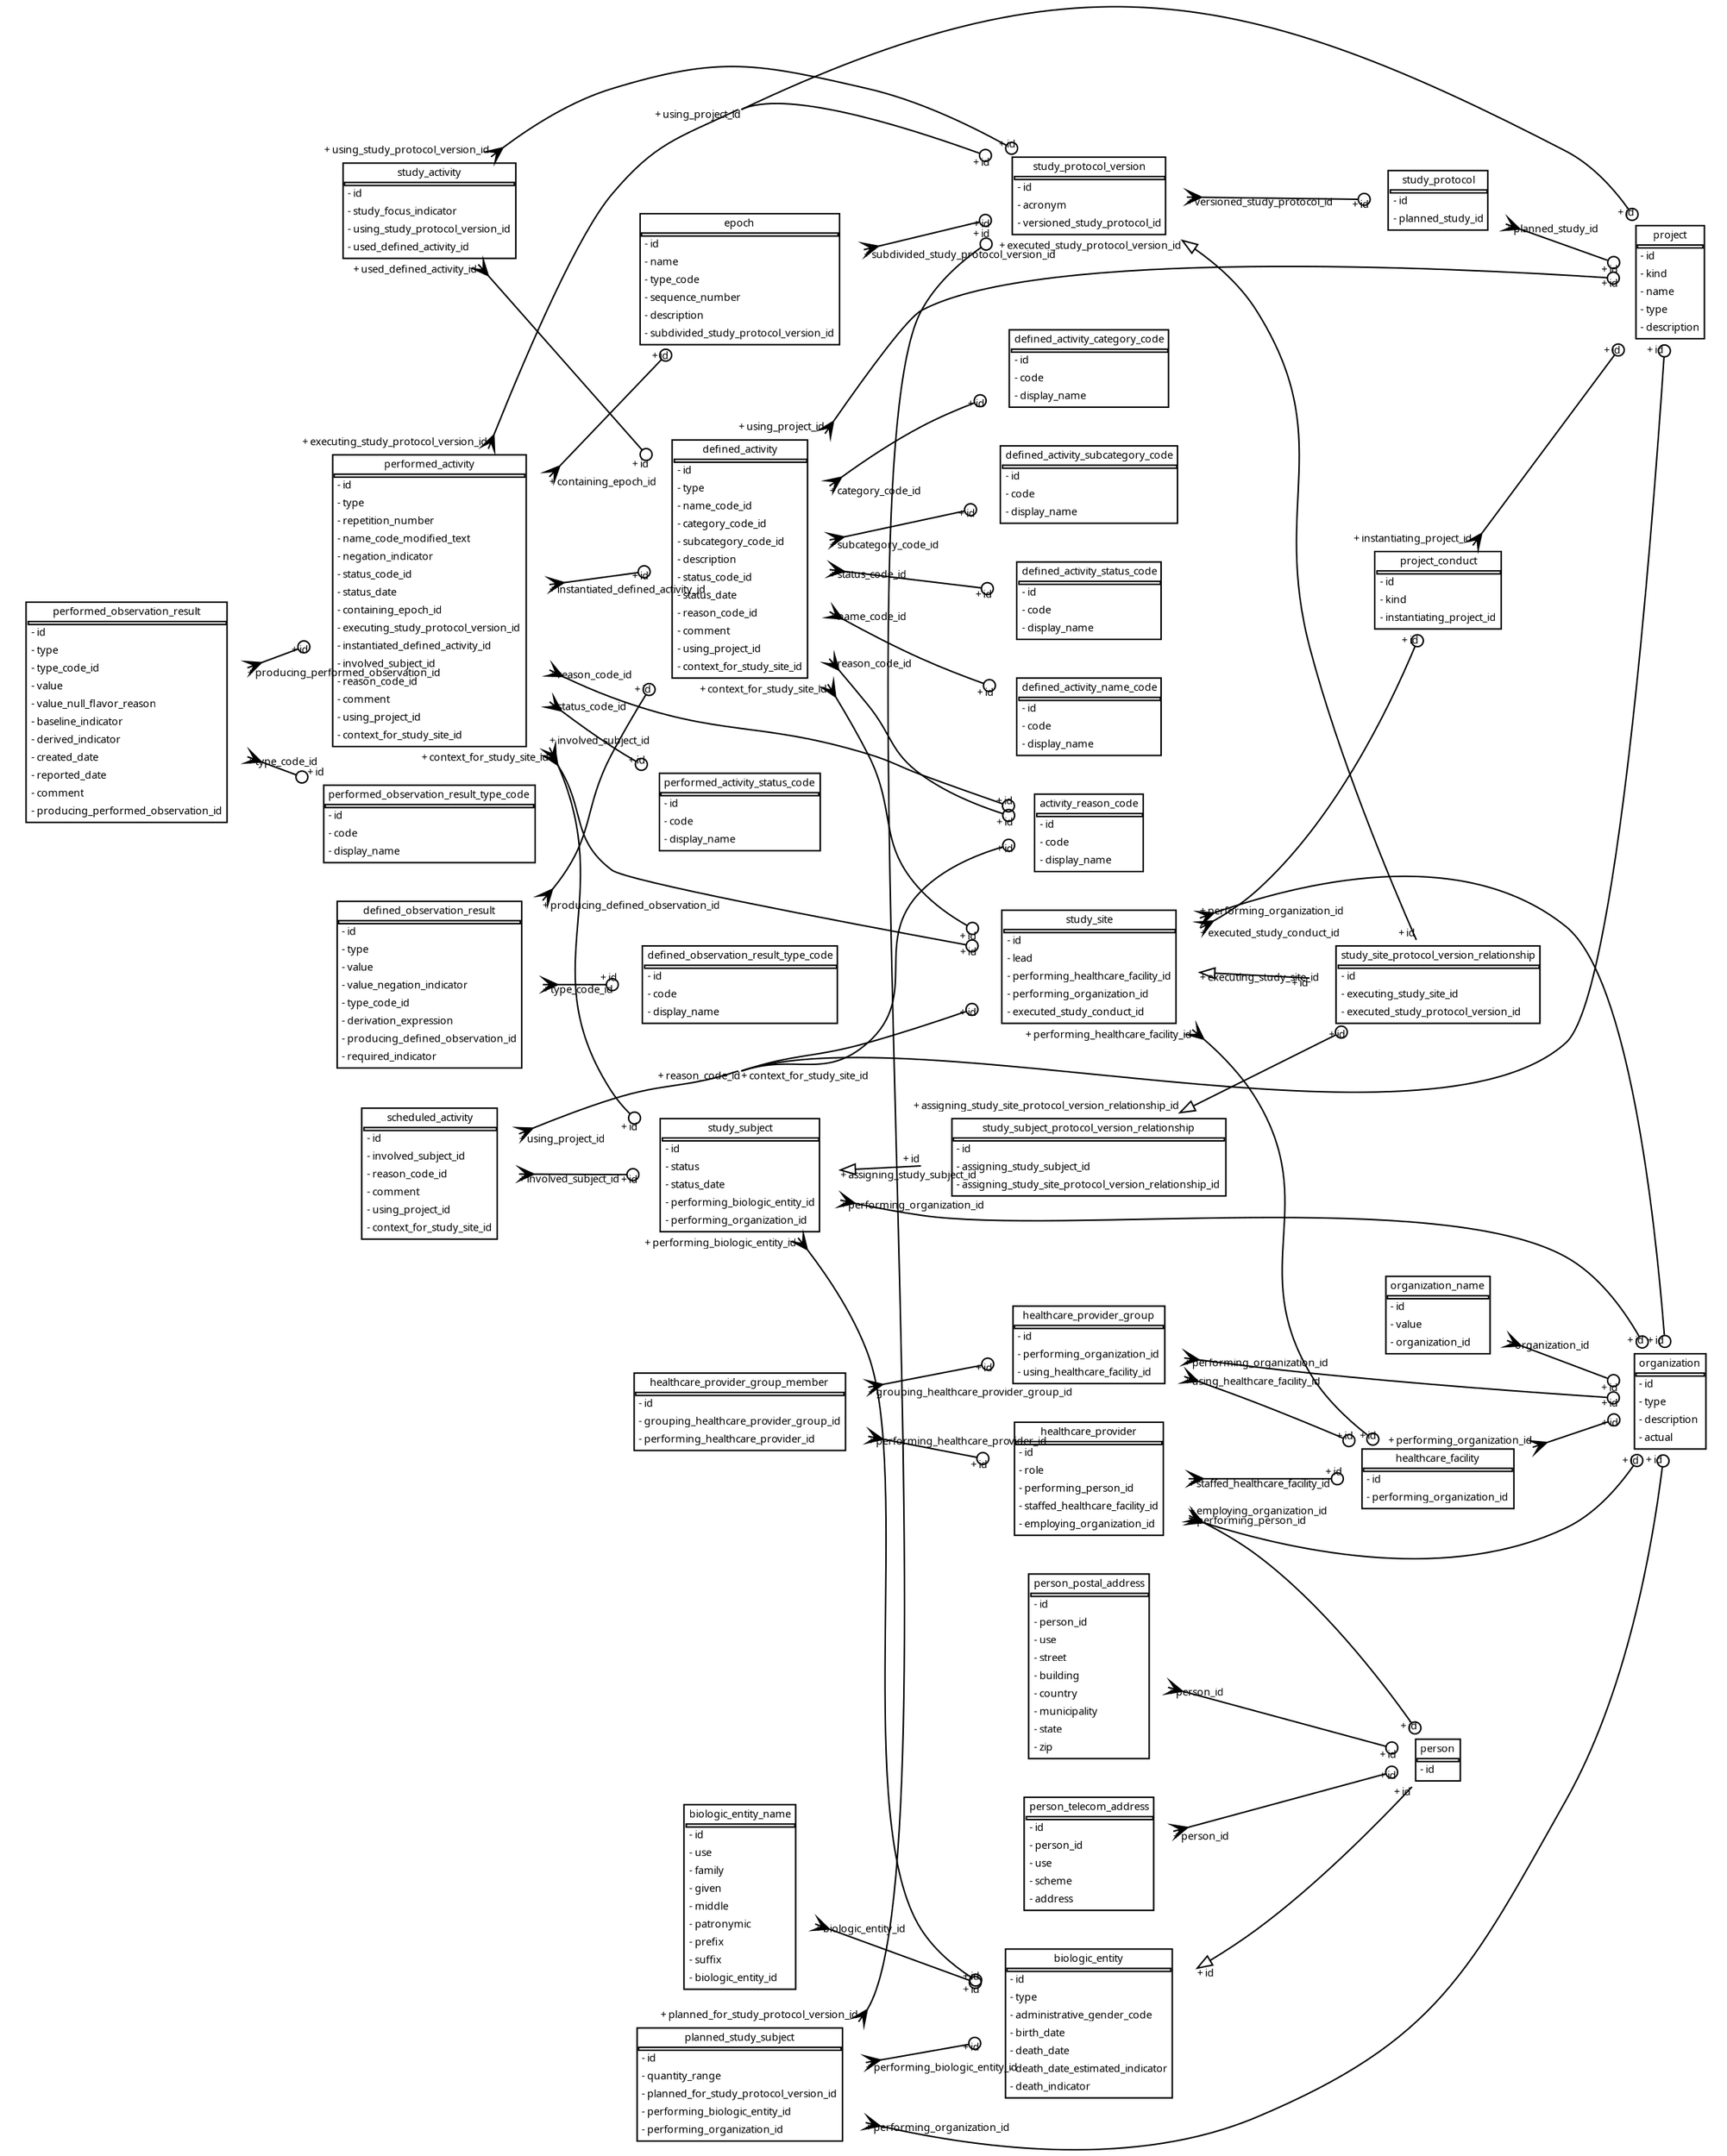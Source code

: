digraph G {
	graph [bb="0,0,1152,1440.6",
		concentrate=True,
		mode=ipsep,
		overlap=ipsep,
		prog=dot,
		rankdir=LR,
		sep=0.01
	];
	node [label="\N"];
	activity_reason_code	[fontname="Bitstream-Vera Sans",
		fontsize=7.0,
		height=0.83333,
		label=<<TABLE BORDER="1" CELLBORDER="0" CELLSPACING="0"><TR><TD ALIGN="CENTER">activity_reason_code</TD></TR><TR><TD BORDER="1" CELLPADDING="0"></TD></TR><TR><TD ALIGN="LEFT" PORT="id">- id</TD></TR><TR><TD ALIGN="LEFT" PORT="code">- code</TD></TR><TR><TD ALIGN="LEFT" PORT="display_name">- display_name</TD></TR></TABLE>>,
		pos="727.5,884.99",
		shape=plaintext,
		width=1.3889];
	biologic_entity_name	[fontname="Bitstream-Vera Sans",
		fontsize=7.0,
		height=1.8333,
		label=<<TABLE BORDER="1" CELLBORDER="0" CELLSPACING="0"><TR><TD ALIGN="CENTER">biologic_entity_name</TD></TR><TR><TD BORDER="1" CELLPADDING="0"></TD></TR><TR><TD ALIGN="LEFT" PORT="id">- id</TD></TR><TR><TD ALIGN="LEFT" PORT="use">- use</TD></TR><TR><TD ALIGN="LEFT" PORT="family">- family</TD></TR><TR><TD ALIGN="LEFT" PORT="given">- given</TD></TR><TR><TD ALIGN="LEFT" PORT="middle">- middle</TD></TR><TR><TD ALIGN="LEFT" PORT="patronymic">- patronymic</TD></TR><TR><TD ALIGN="LEFT" PORT="prefix">- prefix</TD></TR><TR><TD ALIGN="LEFT" PORT="suffix">- suffix</TD></TR><TR><TD ALIGN="LEFT" PORT="biologic_entity_id">- biologic_entity_id</TD></TR></TABLE>>,
		pos="493,169.99",
		shape=plaintext,
		width=1.4028];
	biologic_entity	[fontname="Bitstream-Vera Sans",
		fontsize=7.0,
		height=1.5,
		label=<<TABLE BORDER="1" CELLBORDER="0" CELLSPACING="0"><TR><TD ALIGN="CENTER">biologic_entity</TD></TR><TR><TD BORDER="1" CELLPADDING="0"></TD></TR><TR><TD ALIGN="LEFT" PORT="id">- id</TD></TR><TR><TD ALIGN="LEFT" PORT="type">- type</TD></TR><TR><TD ALIGN="LEFT" PORT="administrative_gender_code">- administrative_gender_code</TD></TR><TR><TD ALIGN="LEFT" PORT="birth_date">- birth_date</TD></TR><TR><TD ALIGN="LEFT" PORT="death_date">- death_date</TD></TR><TR><TD ALIGN="LEFT" PORT="death_date_estimated_indicator">- death_date_estimated_indicator</TD></TR><TR><TD ALIGN="LEFT" PORT="death_indicator">- death_indicator</TD></TR></TABLE>>,
		pos="727.5,84.991",
		shape=plaintext,
		width=2.0139];
	biologic_entity_name -> biologic_entity	[arrowhead=odot,
		arrowtail=crow,
		dir=both,
		fontname="Bitstream-Vera Sans",
		fontsize=7.0,
		head_lp="646.92,107.16",
		headlabel="+ id",
		pos="s,543.59,151.86 e,654.92,111.16 553.37,148.29 581.89,137.86 616.46,125.22 647.2,113.98",
		tail_lp="580.09,147.86",
		taillabel="+ biologic_entity_id"];
	person	[fontname="Bitstream-Vera Sans",
		fontsize=7.0,
		height=0.5,
		label=<<TABLE BORDER="1" CELLBORDER="0" CELLSPACING="0"><TR><TD ALIGN="CENTER">person</TD></TR><TR><TD BORDER="1" CELLPADDING="0"></TD></TR><TR><TD ALIGN="LEFT" PORT="id">- id</TD></TR></TABLE>>,
		pos="962,261.99",
		shape=plaintext,
		width=0.75];
	biologic_entity -> person	[arrowhead=none,
		arrowtail=empty,
		dir=both,
		fontname="Bitstream-Vera Sans",
		fontsize=7.0,
		head_lp="936.54,239.97",
		headlabel="+ id",
		pos="s,800.29,122.16 808.89,127.3 819.61,133.83 830.25,140.81 840,147.99 880.66,177.95 922.28,220.22 944.54,243.97",
		tail_lp="808.29,118.16",
		taillabel="+ id"];
	healthcare_facility	[fontname="Bitstream-Vera Sans",
		fontsize=7.0,
		height=0.66667,
		label=<<TABLE BORDER="1" CELLBORDER="0" CELLSPACING="0"><TR><TD ALIGN="CENTER">healthcare_facility</TD></TR><TR><TD BORDER="1" CELLPADDING="0"></TD></TR><TR><TD ALIGN="LEFT" PORT="id">- id</TD></TR><TR><TD ALIGN="LEFT" PORT="performing_organization_id">- performing_organization_id</TD></TR></TABLE>>,
		pos="962,450.99",
		shape=plaintext,
		width=1.7639];
	organization	[fontname="Bitstream-Vera Sans",
		fontsize=7.0,
		height=1,
		label=<<TABLE BORDER="1" CELLBORDER="0" CELLSPACING="0"><TR><TD ALIGN="CENTER">organization</TD></TR><TR><TD BORDER="1" CELLPADDING="0"></TD></TR><TR><TD ALIGN="LEFT" PORT="id">- id</TD></TR><TR><TD ALIGN="LEFT" PORT="type">- type</TD></TR><TR><TD ALIGN="LEFT" PORT="description">- description</TD></TR><TR><TD ALIGN="LEFT" PORT="actual">- actual</TD></TR></TABLE>>,
		pos="1118,502.99",
		shape=plaintext,
		width=0.94444];
	healthcare_facility -> organization	[arrowhead=odot,
		arrowtail=crow,
		dir=both,
		fontname="Bitstream-Vera Sans",
		fontsize=7.0,
		head_lp="1076,487.84",
		headlabel="+ id",
		pos="s,1025.6,472.14 e,1084,491.84 1035.6,475.49 1049.6,480.23 1063.8,485.03 1076.4,489.27",
		tail_lp="971.14,476.14",
		taillabel="+ performing_organization_id"];
	healthcare_provider	[fontname="Bitstream-Vera Sans",
		fontsize=7.0,
		height=1.1667,
		label=<<TABLE BORDER="1" CELLBORDER="0" CELLSPACING="0"><TR><TD ALIGN="CENTER">healthcare_provider</TD></TR><TR><TD BORDER="1" CELLPADDING="0"></TD></TR><TR><TD ALIGN="LEFT" PORT="id">- id</TD></TR><TR><TD ALIGN="LEFT" PORT="role">- role</TD></TR><TR><TD ALIGN="LEFT" PORT="performing_person_id">- performing_person_id</TD></TR><TR><TD ALIGN="LEFT" PORT="staffed_healthcare_facility_id">- staffed_healthcare_facility_id</TD></TR><TR><TD ALIGN="LEFT" PORT="employing_organization_id">- employing_organization_id</TD></TR></TABLE>>,
		pos="727.5,450.99",
		shape=plaintext,
		width=1.8611];
	healthcare_provider -> healthcare_facility	[arrowhead=odot,
		arrowtail=crow,
		dir=both,
		fontname="Bitstream-Vera Sans",
		fontsize=7.0,
		head_lp="890.43,454.99",
		headlabel="+ id",
		pos="s,794.5,450.99 e,898.43,450.99 804.63,450.99 832.16,450.99 863.11,450.99 890.17,450.99",
		tail_lp="852,446.99",
		taillabel="+ staffed_healthcare_facility_id"];
	healthcare_provider -> organization	[arrowhead=odot,
		arrowtail=crow,
		dir=both,
		fontname="Bitstream-Vera Sans",
		fontsize=7.0,
		head_lp="1089.9,462.58",
		headlabel="+ id",
		pos="s,794.67,424.68 e,1097.9,466.58 804.35,421.54 871.61,400.31 970.86,381.25 1048,417.99 1066.6,426.86 1081.8,443.48 1093.2,459.68",
		tail_lp="848.17,420.68",
		taillabel="+ employing_organization_id"];
	healthcare_provider -> person	[arrowhead=odot,
		arrowtail=crow,
		dir=both,
		fontname="Bitstream-Vera Sans",
		fontsize=7.0,
		head_lp="940.83,284.29",
		headlabel="+ id",
		pos="s,794.77,426.24 e,948.83,280.29 803.92,421.8 816.49,415.47 829.01,408.17 840,399.99 883.54,367.58 922.71,317.2 944.05,287.11",
		tail_lp="838.77,430.24",
		taillabel="+ performing_person_id"];
	healthcare_provider_group	[fontname="Bitstream-Vera Sans",
		fontsize=7.0,
		height=0.83333,
		label=<<TABLE BORDER="1" CELLBORDER="0" CELLSPACING="0"><TR><TD ALIGN="CENTER">healthcare_provider_group</TD></TR><TR><TD BORDER="1" CELLPADDING="0"></TD></TR><TR><TD ALIGN="LEFT" PORT="id">- id</TD></TR><TR><TD ALIGN="LEFT" PORT="performing_organization_id">- performing_organization_id</TD></TR><TR><TD ALIGN="LEFT" PORT="using_healthcare_facility_id">- using_healthcare_facility_id</TD></TR></TABLE>>,
		pos="727.5,540.99",
		shape=plaintext,
		width=1.7778];
	healthcare_provider_group -> healthcare_facility	[arrowhead=odot,
		arrowtail=crow,
		dir=both,
		fontname="Bitstream-Vera Sans",
		fontsize=7.0,
		head_lp="897.88,479.08",
		headlabel="+ id",
		pos="s,791.55,519.71 e,905.88,475.08 801.35,516.25 814.27,511.65 827.57,506.78 840,501.99 858.99,494.68 879.44,486.26 898.03,478.41",
		tail_lp="846.55,515.71",
		taillabel="+ using_healthcare_facility_id"];
	healthcare_provider_group -> organization	[arrowhead=odot,
		arrowtail=crow,
		dir=both,
		fontname="Bitstream-Vera Sans",
		fontsize=7.0,
		head_lp="1075.8,501.09",
		headlabel="+ id",
		pos="s,791.58,532.17 e,1083.8,505.09 801.57,530.85 825.28,527.76 851.73,524.51 876,521.99 946.05,514.72 1027.8,508.82 1075.8,505.61",
		tail_lp="846.08,528.17",
		taillabel="+ performing_organization_id"];
	healthcare_provider_group_member	[fontname="Bitstream-Vera Sans",
		fontsize=7.0,
		height=0.83333,
		label=<<TABLE BORDER="1" CELLBORDER="0" CELLSPACING="0"><TR><TD ALIGN="CENTER">healthcare_provider_group_member</TD></TR><TR><TD BORDER="1" CELLPADDING="0"></TD></TR><TR><TD ALIGN="LEFT" PORT="id">- id</TD></TR><TR><TD ALIGN="LEFT" PORT="grouping_healthcare_provider_group_id">- grouping_healthcare_provider_group_id</TD></TR><TR><TD ALIGN="LEFT" PORT="performing_healthcare_provider_id">- performing_healthcare_provider_id</TD></TR></TABLE>>,
		pos="493,495.99",
		shape=plaintext,
		width=2.3889];
	healthcare_provider_group_member -> healthcare_provider	[arrowhead=odot,
		arrowtail=crow,
		dir=both,
		fontname="Bitstream-Vera Sans",
		fontsize=7.0,
		head_lp="652.19,459.82",
		headlabel="+ id",
		pos="s,579.25,479.49 e,660.19,463.82 589.36,477.53 610.37,473.47 632.31,469.22 652.33,465.35",
		tail_lp="647.25,475.49",
		taillabel="+ performing_healthcare_provider_id"];
	healthcare_provider_group_member -> healthcare_provider_group	[arrowhead=odot,
		arrowtail=crow,
		dir=both,
		fontname="Bitstream-Vera Sans",
		fontsize=7.0,
		head_lp="655.47,524.79",
		headlabel="+ id",
		pos="s,579.25,512.49 e,663.47,528.79 589.14,514.41 611.35,518.7 634.62,523.21 655.56,527.26",
		tail_lp="656.25,508.49",
		taillabel="+ grouping_healthcare_provider_group_id"];
	organization_name	[fontname="Bitstream-Vera Sans",
		fontsize=7.0,
		height=0.83333,
		label=<<TABLE BORDER="1" CELLBORDER="0" CELLSPACING="0"><TR><TD ALIGN="CENTER">organization_name</TD></TR><TR><TD BORDER="1" CELLPADDING="0"></TD></TR><TR><TD ALIGN="LEFT" PORT="id">- id</TD></TR><TR><TD ALIGN="LEFT" PORT="value">- value</TD></TR><TR><TD ALIGN="LEFT" PORT="organization_id">- organization_id</TD></TR></TABLE>>,
		pos="962,560.99",
		shape=plaintext,
		width=1.2778];
	organization_name -> organization	[arrowhead=odot,
		arrowtail=crow,
		dir=both,
		fontname="Bitstream-Vera Sans",
		fontsize=7.0,
		head_lp="1075.7,511.54",
		headlabel="+ id",
		pos="s,1008.4,543.9 e,1083.7,515.54 1017.9,540.3 1037,533.13 1058,525.21 1075.8,518.52",
		tail_lp="1040.9,539.9",
		taillabel="+ organization_id"];
	person_postal_address	[fontname="Bitstream-Vera Sans",
		fontsize=7.0,
		height=1.8333,
		label=<<TABLE BORDER="1" CELLBORDER="0" CELLSPACING="0"><TR><TD ALIGN="CENTER">person_postal_address</TD></TR><TR><TD BORDER="1" CELLPADDING="0"></TD></TR><TR><TD ALIGN="LEFT" PORT="id">- id</TD></TR><TR><TD ALIGN="LEFT" PORT="person_id">- person_id</TD></TR><TR><TD ALIGN="LEFT" PORT="use">- use</TD></TR><TR><TD ALIGN="LEFT" PORT="street">- street</TD></TR><TR><TD ALIGN="LEFT" PORT="building">- building</TD></TR><TR><TD ALIGN="LEFT" PORT="country">- country</TD></TR><TR><TD ALIGN="LEFT" PORT="municipality">- municipality</TD></TR><TR><TD ALIGN="LEFT" PORT="state">- state</TD></TR><TR><TD ALIGN="LEFT" PORT="zip">- zip</TD></TR></TABLE>>,
		pos="727.5,324.99",
		shape=plaintext,
		width=1.4722];
	person_postal_address -> person	[arrowhead=odot,
		arrowtail=crow,
		dir=both,
		fontname="Bitstream-Vera Sans",
		fontsize=7.0,
		head_lp="926.88,265.07",
		headlabel="+ id",
		pos="s,780.68,310.85 e,934.88,269.07 790.49,308.19 834.32,296.32 891.43,280.84 927.16,271.16",
		tail_lp="802.68,306.85",
		taillabel="+ person_id"];
	person_telecom_address	[fontname="Bitstream-Vera Sans",
		fontsize=7.0,
		height=1.1667,
		label=<<TABLE BORDER="1" CELLBORDER="0" CELLSPACING="0"><TR><TD ALIGN="CENTER">person_telecom_address</TD></TR><TR><TD BORDER="1" CELLPADDING="0"></TD></TR><TR><TD ALIGN="LEFT" PORT="id">- id</TD></TR><TR><TD ALIGN="LEFT" PORT="person_id">- person_id</TD></TR><TR><TD ALIGN="LEFT" PORT="use">- use</TD></TR><TR><TD ALIGN="LEFT" PORT="scheme">- scheme</TD></TR><TR><TD ALIGN="LEFT" PORT="address">- address</TD></TR></TABLE>>,
		pos="727.5,198.99",
		shape=plaintext,
		width=1.5694];
	person_telecom_address -> person	[arrowhead=odot,
		arrowtail=crow,
		dir=both,
		fontname="Bitstream-Vera Sans",
		fontsize=7.0,
		head_lp="926.77,250.88",
		headlabel="+ id",
		pos="s,784.19,214.08 e,934.77,254.88 793.93,216.72 837.12,228.42 891.98,243.29 926.8,252.72",
		tail_lp="806.19,210.08",
		taillabel="+ person_id"];
	project	[fontname="Bitstream-Vera Sans",
		fontsize=7.0,
		height=1.1667,
		label=<<TABLE BORDER="1" CELLBORDER="0" CELLSPACING="0"><TR><TD ALIGN="CENTER">project</TD></TR><TR><TD BORDER="1" CELLPADDING="0"></TD></TR><TR><TD ALIGN="LEFT" PORT="id">- id</TD></TR><TR><TD ALIGN="LEFT" PORT="kind">- kind</TD></TR><TR><TD ALIGN="LEFT" PORT="name">- name</TD></TR><TR><TD ALIGN="LEFT" PORT="type">- type</TD></TR><TR><TD ALIGN="LEFT" PORT="description">- description</TD></TR></TABLE>>,
		pos="1118,1255",
		shape=plaintext,
		width=0.94444];
	project_conduct	[fontname="Bitstream-Vera Sans",
		fontsize=7.0,
		height=0.83333,
		label=<<TABLE BORDER="1" CELLBORDER="0" CELLSPACING="0"><TR><TD ALIGN="CENTER">project_conduct</TD></TR><TR><TD BORDER="1" CELLPADDING="0"></TD></TR><TR><TD ALIGN="LEFT" PORT="id">- id</TD></TR><TR><TD ALIGN="LEFT" PORT="kind">- kind</TD></TR><TR><TD ALIGN="LEFT" PORT="instantiating_project_id">- instantiating_project_id</TD></TR></TABLE>>,
		pos="962,1048",
		shape=plaintext,
		width=1.5694];
	project_conduct -> project	[arrowhead=odot,
		arrowtail=crow,
		dir=both,
		fontname="Bitstream-Vera Sans",
		fontsize=7.0,
		head_lp="1077.5,1208.6",
		headlabel="+ id",
		pos="s,985.39,1078.1 e,1085.5,1212.6 991.54,1086.4 1016.6,1120.1 1053.3,1169.4 1080.5,1206",
		tail_lp="937.89,1082.1",
		taillabel="+ instantiating_project_id"];
	study_subject	[fontname="Bitstream-Vera Sans",
		fontsize=7.0,
		height=1.1667,
		label=<<TABLE BORDER="1" CELLBORDER="0" CELLSPACING="0"><TR><TD ALIGN="CENTER">study_subject</TD></TR><TR><TD BORDER="1" CELLPADDING="0"></TD></TR><TR><TD ALIGN="LEFT" PORT="id">- id</TD></TR><TR><TD ALIGN="LEFT" PORT="status">- status</TD></TR><TR><TD ALIGN="LEFT" PORT="status_date">- status_date</TD></TR><TR><TD ALIGN="LEFT" PORT="performing_biologic_entity_id">- performing_biologic_entity_id</TD></TR><TR><TD ALIGN="LEFT" PORT="performing_organization_id">- performing_organization_id</TD></TR></TABLE>>,
		pos="493,654.99",
		shape=plaintext,
		width=1.875];
	study_subject -> biologic_entity	[arrowhead=odot,
		arrowtail=crow,
		dir=both,
		fontname="Bitstream-Vera Sans",
		fontsize=7.0,
		head_lp="646.86,116.04",
		headlabel="+ id",
		pos="s,532.13,612.88 e,654.86,112.04 538.5,604.74 553.98,584.44 569.77,559.93 579,534.99 608.98,453.99 568.06,220.49 615,147.99 623.28,\
135.2 635.13,124.74 648.03,116.28",
		tail_lp="473.63,608.88",
		taillabel="+ performing_biologic_entity_id"];
	study_subject -> organization	[arrowhead=odot,
		arrowtail=crow,
		dir=both,
		fontname="Bitstream-Vera Sans",
		fontsize=7.0,
		head_lp="1093.1,543.38",
		headlabel="+ id",
		pos="s,560.54,638.2 e,1101.1,539.38 570.58,636.02 585.25,632.93 600.54,630.06 615,627.99 710.45,614.34 963.78,646.94 1048,599.99 1069.4,\
588.07 1085.7,566.41 1097.2,546.58",
		tail_lp="615.04,634.2",
		taillabel="+ performing_organization_id"];
	study_subject_protocol_version_relationship	[fontname="Bitstream-Vera Sans",
		fontsize=7.0,
		height=0.83333,
		label=<<TABLE BORDER="1" CELLBORDER="0" CELLSPACING="0"><TR><TD ALIGN="CENTER">study_subject_protocol_version_relationship</TD></TR><TR><TD BORDER="1" CELLPADDING="0"></TD></TR><TR><TD ALIGN="LEFT" PORT="id">- id</TD></TR><TR><TD ALIGN="LEFT" PORT="assigning_study_subject_id">- assigning_study_subject_id</TD></TR><TR><TD ALIGN="LEFT" PORT="assigning_study_site_protocol_version_relationship_id">- assigning_study_site_protocol_version_relationship_id</TD></TR></TABLE>>,
		pos="727.5,666.99",
		shape=plaintext,
		width=3.125];
	study_subject -> study_subject_protocol_version_relationship	[arrowhead=none,
		arrowtail=empty,
		dir=both,
		fontname="Bitstream-Vera Sans",
		fontsize=7.0,
		head_lp="606.65,665.22",
		headlabel="+ id",
		pos="s,560.63,658.43 570.72,658.95 584.8,659.68 599.77,660.45 614.65,661.22",
		tail_lp="614.63,654.43",
		taillabel="+ assigning_study_subject_id"];
	study_protocol_version	[fontname="Bitstream-Vera Sans",
		fontsize=7.0,
		height=0.83333,
		label=<<TABLE BORDER="1" CELLBORDER="0" CELLSPACING="0"><TR><TD ALIGN="CENTER">study_protocol_version</TD></TR><TR><TD BORDER="1" CELLPADDING="0"></TD></TR><TR><TD ALIGN="LEFT" PORT="id">- id</TD></TR><TR><TD ALIGN="LEFT" PORT="acronym">- acronym</TD></TR><TR><TD ALIGN="LEFT" PORT="versioned_study_protocol_id">- versioned_study_protocol_id</TD></TR></TABLE>>,
		pos="727.5,1313",
		shape=plaintext,
		width=1.8194];
	study_protocol	[fontname="Bitstream-Vera Sans",
		fontsize=7.0,
		height=0.66667,
		label=<<TABLE BORDER="1" CELLBORDER="0" CELLSPACING="0"><TR><TD ALIGN="CENTER">study_protocol</TD></TR><TR><TD BORDER="1" CELLPADDING="0"></TD></TR><TR><TD ALIGN="LEFT" PORT="id">- id</TD></TR><TR><TD ALIGN="LEFT" PORT="planned_study_id">- planned_study_id</TD></TR></TABLE>>,
		pos="962,1310",
		shape=plaintext,
		width=1.2639];
	study_protocol_version -> study_protocol	[arrowhead=odot,
		arrowtail=crow,
		dir=both,
		fontname="Bitstream-Vera Sans",
		fontsize=7.0,
		head_lp="908.44,1314.6",
		headlabel="+ id",
		pos="s,793.26,1312.2 e,916.44,1310.6 803.58,1312 837.77,1311.6 877.41,1311.1 908.36,1310.7",
		tail_lp="849.76,1308.2",
		taillabel="+ versioned_study_protocol_id"];
	study_site_protocol_version_relationship	[fontname="Bitstream-Vera Sans",
		fontsize=7.0,
		height=0.83333,
		label=<<TABLE BORDER="1" CELLBORDER="0" CELLSPACING="0"><TR><TD ALIGN="CENTER">study_site_protocol_version_relationship</TD></TR><TR><TD BORDER="1" CELLPADDING="0"></TD></TR><TR><TD ALIGN="LEFT" PORT="id">- id</TD></TR><TR><TD ALIGN="LEFT" PORT="executing_study_site_id">- executing_study_site_id</TD></TR><TR><TD ALIGN="LEFT" PORT="executed_study_protocol_version_id">- executed_study_protocol_version_id</TD></TR></TABLE>>,
		pos="962,782.99",
		shape=plaintext,
		width=2.3889];
	study_protocol_version -> study_site_protocol_version_relationship	[arrowhead=none,
		arrowtail=empty,
		dir=both,
		fontname="Bitstream-Vera Sans",
		fontsize=7.0,
		head_lp="939.45,817.06",
		headlabel="+ id",
		pos="s,790.33,1282.9 798.66,1277.3 814.52,1266.1 829.7,1252.4 840,1236 894.42,1149.5 849.89,1107.7 876,1009 895.08,936.85 928.72,855.77 \
947.45,813.06",
		tail_lp="860.83,1278.9",
		taillabel="+ executed_study_protocol_version_id"];
	study_activity	[fontname="Bitstream-Vera Sans",
		fontsize=7.0,
		height=1,
		label=<<TABLE BORDER="1" CELLBORDER="0" CELLSPACING="0"><TR><TD ALIGN="CENTER">study_activity</TD></TR><TR><TD BORDER="1" CELLPADDING="0"></TD></TR><TR><TD ALIGN="LEFT" PORT="id">- id</TD></TR><TR><TD ALIGN="LEFT" PORT="study_focus_indicator">- study_focus_indicator</TD></TR><TR><TD ALIGN="LEFT" PORT="using_study_protocol_version_id">- using_study_protocol_version_id</TD></TR><TR><TD ALIGN="LEFT" PORT="used_defined_activity_id">- used_defined_activity_id</TD></TR></TABLE>>,
		pos="284.5,1303",
		shape=plaintext,
		width=2.0278];
	study_activity -> study_protocol_version	[arrowhead=odot,
		arrowtail=crow,
		dir=both,
		fontname="Bitstream-Vera Sans",
		fontsize=7.0,
		head_lp="671.08,1347",
		headlabel="+ id",
		pos="s,325.84,1339.2 e,679.08,1343 333.94,1345.4 354.92,1361.1 380.68,1376.9 407,1385 480.1,1407.4 504.52,1402.2 579,1385 611.5,1377.5 \
645.11,1361.8 672.03,1347",
		tail_lp="262.34,1343.2",
		taillabel="+ using_study_protocol_version_id"];
	defined_activity	[fontname="Bitstream-Vera Sans",
		fontsize=7.0,
		height=2.3333,
		label=<<TABLE BORDER="1" CELLBORDER="0" CELLSPACING="0"><TR><TD ALIGN="CENTER">defined_activity</TD></TR><TR><TD BORDER="1" CELLPADDING="0"></TD></TR><TR><TD ALIGN="LEFT" PORT="id">- id</TD></TR><TR><TD ALIGN="LEFT" PORT="type">- type</TD></TR><TR><TD ALIGN="LEFT" PORT="name_code_id">- name_code_id</TD></TR><TR><TD ALIGN="LEFT" PORT="category_code_id">- category_code_id</TD></TR><TR><TD ALIGN="LEFT" PORT="subcategory_code_id">- subcategory_code_id</TD></TR><TR><TD ALIGN="LEFT" PORT="description">- description</TD></TR><TR><TD ALIGN="LEFT" PORT="status_code_id">- status_code_id</TD></TR><TR><TD ALIGN="LEFT" PORT="status_date">- status_date</TD></TR><TR><TD ALIGN="LEFT" PORT="reason_code_id">- reason_code_id</TD></TR><TR><TD ALIGN="LEFT" PORT="comment">- comment</TD></TR><TR><TD ALIGN="LEFT" PORT="using_project_id">- using_project_id</TD></TR><TR><TD ALIGN="LEFT" PORT="context_for_study_site_id">- context_for_study_site_id</TD></TR></TABLE>>,
		pos="493,1069",
		shape=plaintext,
		width=1.6667];
	study_activity -> defined_activity	[arrowhead=odot,
		arrowtail=crow,
		dir=both,
		fontname="Bitstream-Vera Sans",
		fontsize=7.0,
		head_lp="424.7,1132.2",
		headlabel="+ id",
		pos="s,317.31,1266.9 e,432.7,1136.2 324.02,1259.3 353,1226.5 393.4,1180.7 427.32,1142.3",
		tail_lp="267.81,1262.9",
		taillabel="+ used_defined_activity_id"];
	defined_activity_name_code	[fontname="Bitstream-Vera Sans",
		fontsize=7.0,
		height=0.83333,
		label=<<TABLE BORDER="1" CELLBORDER="0" CELLSPACING="0"><TR><TD ALIGN="CENTER">defined_activity_name_code</TD></TR><TR><TD BORDER="1" CELLPADDING="0"></TD></TR><TR><TD ALIGN="LEFT" PORT="id">- id</TD></TR><TR><TD ALIGN="LEFT" PORT="code">- code</TD></TR><TR><TD ALIGN="LEFT" PORT="display_name">- display_name</TD></TR></TABLE>>,
		pos="727.5,962.99",
		shape=plaintext,
		width=1.75];
	defined_activity_category_code	[fontname="Bitstream-Vera Sans",
		fontsize=7.0,
		height=0.83333,
		label=<<TABLE BORDER="1" CELLBORDER="0" CELLSPACING="0"><TR><TD ALIGN="CENTER">defined_activity_category_code</TD></TR><TR><TD BORDER="1" CELLPADDING="0"></TD></TR><TR><TD ALIGN="LEFT" PORT="id">- id</TD></TR><TR><TD ALIGN="LEFT" PORT="code">- code</TD></TR><TR><TD ALIGN="LEFT" PORT="display_name">- display_name</TD></TR></TABLE>>,
		pos="727.5,1197",
		shape=plaintext,
		width=1.9167];
	defined_activity_subcategory_code	[fontname="Bitstream-Vera Sans",
		fontsize=7.0,
		height=0.83333,
		label=<<TABLE BORDER="1" CELLBORDER="0" CELLSPACING="0"><TR><TD ALIGN="CENTER">defined_activity_subcategory_code</TD></TR><TR><TD BORDER="1" CELLPADDING="0"></TD></TR><TR><TD ALIGN="LEFT" PORT="id">- id</TD></TR><TR><TD ALIGN="LEFT" PORT="code">- code</TD></TR><TR><TD ALIGN="LEFT" PORT="display_name">- display_name</TD></TR></TABLE>>,
		pos="727.5,1119",
		shape=plaintext,
		width=2.0972];
	defined_activity_status_code	[fontname="Bitstream-Vera Sans",
		fontsize=7.0,
		height=0.83333,
		label=<<TABLE BORDER="1" CELLBORDER="0" CELLSPACING="0"><TR><TD ALIGN="CENTER">defined_activity_status_code</TD></TR><TR><TD BORDER="1" CELLPADDING="0"></TD></TR><TR><TD ALIGN="LEFT" PORT="id">- id</TD></TR><TR><TD ALIGN="LEFT" PORT="code">- code</TD></TR><TR><TD ALIGN="LEFT" PORT="display_name">- display_name</TD></TR></TABLE>>,
		pos="727.5,1041",
		shape=plaintext,
		width=1.7778];
	defined_activity -> activity_reason_code	[arrowhead=odot,
		arrowtail=crow,
		dir=both,
		fontname="Bitstream-Vera Sans",
		fontsize=7.0,
		head_lp="669.45,891.5",
		headlabel="+ id",
		pos="s,553.07,1002 e,677.45,895.5 559.67,994.21 566.27,986.43 572.81,978.58 579,970.99 595.63,950.6 593.69,939.42 615,923.99 631.13,912.31 \
651.07,903.88 669.61,897.91",
		tail_lp="585.57,997.97",
		taillabel="+ reason_code_id"];
	defined_activity -> project	[arrowhead=odot,
		arrowtail=crow,
		dir=both,
		fontname="Bitstream-Vera Sans",
		fontsize=7.0,
		head_lp="1075.8,1253.4",
		headlabel="+ id",
		pos="s,550.18,1153.2 e,1083.8,1257.4 556.16,1161.8 581.08,1197.6 606.01,1231.2 615,1236 694.1,1278.3 970.14,1264.9 1075.6,1258",
		tail_lp="516.18,1157.2",
		taillabel="+ using_project_id"];
	defined_activity -> defined_activity_name_code	[arrowhead=odot,
		arrowtail=crow,
		dir=both,
		fontname="Bitstream-Vera Sans",
		fontsize=7.0,
		head_lp="656.43,978.61",
		headlabel="+ id",
		pos="s,553.29,1033.5 e,664.43,982.61 562.05,1028.7 579.06,1019.3 597.46,1009.8 615,1002 628.27,996.05 642.73,990.41 656.72,985.36",
		tail_lp="583.79,1029.5",
		taillabel="+ name_code_id"];
	defined_activity -> defined_activity_category_code	[arrowhead=odot,
		arrowtail=crow,
		dir=both,
		fontname="Bitstream-Vera Sans",
		fontsize=7.0,
		head_lp="650.21,1172.7",
		headlabel="+ id",
		pos="s,553.22,1118 e,658.21,1176.7 561.37,1124 578.25,1136.2 596.76,1148.4 615,1158 626.19,1163.9 638.46,1169.2 650.65,1173.9",
		tail_lp="589.72,1114",
		taillabel="+ category_code_id"];
	defined_activity -> defined_activity_subcategory_code	[arrowhead=odot,
		arrowtail=crow,
		dir=both,
		fontname="Bitstream-Vera Sans",
		fontsize=7.0,
		head_lp="643.91,1098.9",
		headlabel="+ id",
		pos="s,553.27,1081.7 e,651.91,1102.9 563.34,1083.9 588.63,1089.3 617.48,1095.5 643.82,1101.2",
		tail_lp="595.77,1077.7",
		taillabel="+ subcategory_code_id"];
	defined_activity -> defined_activity_status_code	[arrowhead=odot,
		arrowtail=crow,
		dir=both,
		fontname="Bitstream-Vera Sans",
		fontsize=7.0,
		head_lp="655.26,1044.6",
		headlabel="+ id",
		pos="s,553.27,1061.9 e,663.26,1048.6 563.35,1060.6 592.33,1057.1 625.97,1053.1 655.16,1049.6",
		tail_lp="584.77,1057.9",
		taillabel="+ status_code_id"];
	study_site	[fontname="Bitstream-Vera Sans",
		fontsize=7.0,
		height=1.1667,
		label=<<TABLE BORDER="1" CELLBORDER="0" CELLSPACING="0"><TR><TD ALIGN="CENTER">study_site</TD></TR><TR><TD BORDER="1" CELLPADDING="0"></TD></TR><TR><TD ALIGN="LEFT" PORT="id">- id</TD></TR><TR><TD ALIGN="LEFT" PORT="lead">- lead</TD></TR><TR><TD ALIGN="LEFT" PORT="performing_healthcare_facility_id">- performing_healthcare_facility_id</TD></TR><TR><TD ALIGN="LEFT" PORT="performing_organization_id">- performing_organization_id</TD></TR><TR><TD ALIGN="LEFT" PORT="executed_study_conduct_id">- executed_study_conduct_id</TD></TR></TABLE>>,
		pos="727.5,794.99",
		shape=plaintext,
		width=2.0694];
	defined_activity -> study_site	[arrowhead=odot,
		arrowtail=crow,
		dir=both,
		fontname="Bitstream-Vera Sans",
		fontsize=7.0,
		head_lp="644.82,814.9",
		headlabel="+ id",
		pos="s,552.13,984.86 e,652.82,818.9 557.46,976.2 565.12,963.58 572.51,950.63 579,937.99 599.05,898.93 584.83,877.9 615,845.99 623.72,\
836.77 634.43,829.08 645.72,822.7",
		tail_lp="501.13,980.86",
		taillabel="+ context_for_study_site_id"];
	defined_observation_result_type_code	[fontname="Bitstream-Vera Sans",
		fontsize=7.0,
		height=0.83333,
		label=<<TABLE BORDER="1" CELLBORDER="0" CELLSPACING="0"><TR><TD ALIGN="CENTER">defined_observation_result_type_code</TD></TR><TR><TD BORDER="1" CELLPADDING="0"></TD></TR><TR><TD ALIGN="LEFT" PORT="id">- id</TD></TR><TR><TD ALIGN="LEFT" PORT="code">- code</TD></TR><TR><TD ALIGN="LEFT" PORT="display_name">- display_name</TD></TR></TABLE>>,
		pos="493,782.99",
		shape=plaintext,
		width=2.2639];
	defined_observation_result	[fontname="Bitstream-Vera Sans",
		fontsize=7.0,
		height=1.6667,
		label=<<TABLE BORDER="1" CELLBORDER="0" CELLSPACING="0"><TR><TD ALIGN="CENTER">defined_observation_result</TD></TR><TR><TD BORDER="1" CELLPADDING="0"></TD></TR><TR><TD ALIGN="LEFT" PORT="id">- id</TD></TR><TR><TD ALIGN="LEFT" PORT="type">- type</TD></TR><TR><TD ALIGN="LEFT" PORT="value">- value</TD></TR><TR><TD ALIGN="LEFT" PORT="value_negation_indicator">- value_negation_indicator</TD></TR><TR><TD ALIGN="LEFT" PORT="type_code_id">- type_code_id</TD></TR><TR><TD ALIGN="LEFT" PORT="derivation_expression">- derivation_expression</TD></TR><TR><TD ALIGN="LEFT" PORT="producing_defined_observation_id">- producing_defined_observation_id</TD></TR><TR><TD ALIGN="LEFT" PORT="required_indicator">- required_indicator</TD></TR></TABLE>>,
		pos="284.5,782.99",
		shape=plaintext,
		width=2.1111];
	defined_observation_result -> defined_activity	[arrowhead=odot,
		arrowtail=crow,
		dir=both,
		fontname="Bitstream-Vera Sans",
		fontsize=7.0,
		head_lp="426.18,980.7",
		headlabel="+ id",
		pos="s,360.52,839.53 e,434.18,984.7 367.26,847.23 368.55,848.8 369.8,850.39 371,851.99 395.88,885.12 387.65,901.35 407,937.99 413.96,\
951.16 421.84,964.7 429.93,977.86",
		tail_lp="427.02,835.53",
		taillabel="+ producing_defined_observation_id"];
	defined_observation_result -> defined_observation_result_type_code	[arrowhead=odot,
		arrowtail=crow,
		dir=both,
		fontname="Bitstream-Vera Sans",
		fontsize=7.0,
		head_lp="403.35,786.99",
		headlabel="+ id",
		pos="s,360.64,782.99 e,411.35,782.99 370.8,782.99 381.49,782.99 392.44,782.99 403.18,782.99",
		tail_lp="389.14,778.99",
		taillabel="+ type_code_id"];
	epoch	[fontname="Bitstream-Vera Sans",
		fontsize=7.0,
		height=1.3333,
		label=<<TABLE BORDER="1" CELLBORDER="0" CELLSPACING="0"><TR><TD ALIGN="CENTER">epoch</TD></TR><TR><TD BORDER="1" CELLPADDING="0"></TD></TR><TR><TD ALIGN="LEFT" PORT="id">- id</TD></TR><TR><TD ALIGN="LEFT" PORT="name">- name</TD></TR><TR><TD ALIGN="LEFT" PORT="type_code">- type_code</TD></TR><TR><TD ALIGN="LEFT" PORT="sequence_number">- sequence_number</TD></TR><TR><TD ALIGN="LEFT" PORT="description">- description</TD></TR><TR><TD ALIGN="LEFT" PORT="subdivided_study_protocol_version_id">- subdivided_study_protocol_version_id</TD></TR></TABLE>>,
		pos="493,1257",
		shape=plaintext,
		width=2.3056];
	epoch -> study_protocol_version	[arrowhead=odot,
		arrowtail=crow,
		dir=both,
		fontname="Bitstream-Vera Sans",
		fontsize=7.0,
		head_lp="653.86,1293.4",
		headlabel="+ id",
		pos="s,576.3,1276.8 e,661.86,1297.4 586.28,1279.2 608.82,1284.6 632.61,1290.4 654.07,1295.5",
		tail_lp="650.3,1272.8",
		taillabel="+ subdivided_study_protocol_version_id"];
	planned_study_subject	[fontname="Bitstream-Vera Sans",
		fontsize=7.0,
		height=1.1667,
		label=<<TABLE BORDER="1" CELLBORDER="0" CELLSPACING="0"><TR><TD ALIGN="CENTER">planned_study_subject</TD></TR><TR><TD BORDER="1" CELLPADDING="0"></TD></TR><TR><TD ALIGN="LEFT" PORT="id">- id</TD></TR><TR><TD ALIGN="LEFT" PORT="quantity_range">- quantity_range</TD></TR><TR><TD ALIGN="LEFT" PORT="planned_for_study_protocol_version_id">- planned_for_study_protocol_version_id</TD></TR><TR><TD ALIGN="LEFT" PORT="performing_biologic_entity_id">- performing_biologic_entity_id</TD></TR><TR><TD ALIGN="LEFT" PORT="performing_organization_id">- performing_organization_id</TD></TR></TABLE>>,
		pos="493,43.991",
		shape=plaintext,
		width=2.3472];
	planned_study_subject -> biologic_entity	[arrowhead=odot,
		arrowtail=crow,
		dir=both,
		fontname="Bitstream-Vera Sans",
		fontsize=7.0,
		head_lp="646.77,68.341",
		headlabel="+ id",
		pos="s,577.61,58.735 e,654.77,72.341 587.48,60.475 607.1,63.935 627.62,67.554 646.69,70.917",
		tail_lp="636.11,54.735",
		taillabel="+ performing_biologic_entity_id"];
	planned_study_subject -> organization	[arrowhead=odot,
		arrowtail=crow,
		dir=both,
		fontname="Bitstream-Vera Sans",
		fontsize=7.0,
		head_lp="1121.7,462.97",
		headlabel="+ id",
		pos="s,577.52,18.378 e,1113.7,466.97 587.47,16.039 659.34,-0.34029 759.6,-11.871 840,21.991 961.94,73.351 983.09,119.69 1048,234.99 1088.6,\
307.07 1105.8,403.41 1112.7,458.78",
		tail_lp="632.02,14.378",
		taillabel="+ performing_organization_id"];
	planned_study_subject -> study_protocol_version	[arrowhead=odot,
		arrowtail=crow,
		dir=both,
		fontname="Bitstream-Vera Sans",
		fontsize=7.0,
		head_lp="653.77,1286.8",
		headlabel="+ id",
		pos="s,572.75,86.139 e,661.77,1282.8 578.65,94.408 578.77,94.602 578.89,94.796 579,94.991 643.23,204.37 554.3,1124.6 615,1236 624.26,\
1253 639.08,1267 654.93,1278.2",
		tail_lp="497.25,90.139",
		taillabel="+ planned_for_study_protocol_version_id"];
	study_protocol -> project	[arrowhead=odot,
		arrowtail=crow,
		dir=both,
		fontname="Bitstream-Vera Sans",
		fontsize=7.0,
		head_lp="1075.8,1262.8",
		headlabel="+ id",
		pos="s,1007.5,1294.1 e,1083.8,1266.8 1017.2,1290.6 1036.5,1283.8 1057.8,1276.1 1075.8,1269.7",
		tail_lp="1044,1290.1",
		taillabel="+ planned_study_id"];
	performed_activity_status_code	[fontname="Bitstream-Vera Sans",
		fontsize=7.0,
		height=0.83333,
		label=<<TABLE BORDER="1" CELLBORDER="0" CELLSPACING="0"><TR><TD ALIGN="CENTER">performed_activity_status_code</TD></TR><TR><TD BORDER="1" CELLPADDING="0"></TD></TR><TR><TD ALIGN="LEFT" PORT="id">- id</TD></TR><TR><TD ALIGN="LEFT" PORT="code">- code</TD></TR><TR><TD ALIGN="LEFT" PORT="display_name">- display_name</TD></TR></TABLE>>,
		pos="493,898.99",
		shape=plaintext,
		width=1.9306];
	performed_activity	[fontname="Bitstream-Vera Sans",
		fontsize=7.0,
		height=2.8333,
		label=<<TABLE BORDER="1" CELLBORDER="0" CELLSPACING="0"><TR><TD ALIGN="CENTER">performed_activity</TD></TR><TR><TD BORDER="1" CELLPADDING="0"></TD></TR><TR><TD ALIGN="LEFT" PORT="id">- id</TD></TR><TR><TD ALIGN="LEFT" PORT="type">- type</TD></TR><TR><TD ALIGN="LEFT" PORT="repetition_number">- repetition_number</TD></TR><TR><TD ALIGN="LEFT" PORT="name_code_modified_text">- name_code_modified_text</TD></TR><TR><TD ALIGN="LEFT" PORT="negation_indicator">- negation_indicator</TD></TR><TR><TD ALIGN="LEFT" PORT="status_code_id">- status_code_id</TD></TR><TR><TD ALIGN="LEFT" PORT="status_date">- status_date</TD></TR><TR><TD ALIGN="LEFT" PORT="containing_epoch_id">- containing_epoch_id</TD></TR><TR><TD ALIGN="LEFT" PORT="executing_study_protocol_version_id">- executing_study_protocol_version_id</TD></TR><TR><TD ALIGN="LEFT" PORT="instantiated_defined_activity_id">- instantiated_defined_activity_id</TD></TR><TR><TD ALIGN="LEFT" PORT="involved_subject_id">- involved_subject_id</TD></TR><TR><TD ALIGN="LEFT" PORT="reason_code_id">- reason_code_id</TD></TR><TR><TD ALIGN="LEFT" PORT="comment">- comment</TD></TR><TR><TD ALIGN="LEFT" PORT="using_project_id">- using_project_id</TD></TR><TR><TD ALIGN="LEFT" PORT="context_for_study_site_id">- context_for_study_site_id</TD></TR></TABLE>>,
		pos="284.5,1041",
		shape=plaintext,
		width=2.2361];
	performed_activity -> activity_reason_code	[arrowhead=odot,
		arrowtail=crow,
		dir=both,
		fontname="Bitstream-Vera Sans",
		fontsize=7.0,
		head_lp="669.25,905.81",
		headlabel="+ id",
		pos="s,365.11,994.45 e,677.25,901.81 374.16,990.02 385.03,984.84 396.13,980.01 407,975.99 480.42,948.83 504.08,960.69 579,937.99 595.43,\
933.01 598.9,929.94 615,923.99 632.6,917.49 651.86,910.66 669.35,904.56",
		tail_lp="397.61,990.45",
		taillabel="+ reason_code_id"];
	performed_activity -> project	[arrowhead=odot,
		arrowtail=crow,
		dir=both,
		fontname="Bitstream-Vera Sans",
		fontsize=7.0,
		head_lp="1086.7,1301.2",
		headlabel="+ id",
		pos="e,1094.7,1297.2 494,1371 716.83,1476.5 829.11,1456.4 1048,1343 1064.9,1334.2 1079,1319.3 1089.9,1304.2",
		tail_lp="460,1367",
		taillabel="+ using_project_id"];
	performed_activity -> study_subject	[arrowhead=odot,
		arrowtail=crow,
		dir=both,
		fontname="Bitstream-Vera Sans",
		fontsize=7.0,
		head_lp="417.21,686.66",
		headlabel="+ id",
		pos="s,365.1,942.3 e,425.21,690.66 369.62,933.08 370.09,932.05 370.55,931.02 371,929.99 410.29,839.51 353.31,793.74 407,710.99 410.45,\
705.67 414.6,700.75 419.19,696.21",
		tail_lp="405.6,946.3",
		taillabel="+ involved_subject_id"];
	performed_activity -> study_protocol_version	[arrowhead=odot,
		arrowtail=crow,
		dir=both,
		fontname="Bitstream-Vera Sans",
		fontsize=7.0,
		head_lp="653.77,1334.8",
		headlabel="+ id",
		pos="s,324.03,1143 327.75,1152.3 353.23,1215.8 384.92,1287.7 407,1314 436.28,1348.8 450.89,1351.5 492,1371;e,661.77,1338.8 494,1371 522.16,\
1384.3 596.95,1362.2 654.17,1341.5",
		tail_lp="252.53,1147",
		taillabel="+ executing_study_protocol_version_id"];
	performed_activity -> defined_activity	[arrowhead=odot,
		arrowtail=crow,
		dir=both,
		fontname="Bitstream-Vera Sans",
		fontsize=7.0,
		head_lp="424.7,1057",
		headlabel="+ id",
		pos="s,365.04,1051.8 e,432.7,1061 375.15,1053.1 391.73,1055.4 408.79,1057.7 424.57,1059.8",
		tail_lp="428.04,1047.8",
		taillabel="+ instantiated_defined_activity_id"];
	performed_activity -> epoch	[arrowhead=odot,
		arrowtail=crow,
		dir=both,
		fontname="Bitstream-Vera Sans",
		fontsize=7.0,
		head_lp="437.96,1204.8",
		headlabel="+ id",
		pos="s,365.04,1124.2 e,445.96,1208.8 372.15,1131.6 395.31,1155.9 419.62,1181.3 440.25,1202.9",
		tail_lp="406.54,1120.2",
		taillabel="+ containing_epoch_id"];
	performed_activity -> performed_activity_status_code	[arrowhead=odot,
		arrowtail=crow,
		dir=both,
		fontname="Bitstream-Vera Sans",
		fontsize=7.0,
		head_lp="422.33,933.03",
		headlabel="+ id",
		pos="s,365.16,973.01 e,430.33,929.03 373.21,966.87 384.34,958.48 395.77,950.32 407,942.99 412.19,939.61 417.66,936.27 423.24,933.05",
		tail_lp="396.66,969.01",
		taillabel="+ status_code_id"];
	performed_activity -> study_site	[arrowhead=odot,
		arrowtail=crow,
		dir=both,
		fontname="Bitstream-Vera Sans",
		fontsize=7.0,
		head_lp="644.96,804.29",
		headlabel="+ id",
		pos="s,365.16,938.97 e,652.96,808.29 370.64,930.55 370.76,930.36 370.88,930.18 371,929.99 389.75,900.46 379.11,881.11 407,859.99 416.56,\
852.75 553.62,826.58 645.09,809.74",
		tail_lp="314.16,934.97",
		taillabel="+ context_for_study_site_id"];
	performed_observation_result_type_code	[fontname="Bitstream-Vera Sans",
		fontsize=7.0,
		height=0.83333,
		label=<<TABLE BORDER="1" CELLBORDER="0" CELLSPACING="0"><TR><TD ALIGN="CENTER">performed_observation_result_type_code</TD></TR><TR><TD BORDER="1" CELLPADDING="0"></TD></TR><TR><TD ALIGN="LEFT" PORT="id">- id</TD></TR><TR><TD ALIGN="LEFT" PORT="code">- code</TD></TR><TR><TD ALIGN="LEFT" PORT="display_name">- display_name</TD></TR></TABLE>>,
		pos="284.5,890.99",
		shape=plaintext,
		width=2.4028];
	performed_observation_result	[fontname="Bitstream-Vera Sans",
		fontsize=7.0,
		height=2.1667,
		label=<<TABLE BORDER="1" CELLBORDER="0" CELLSPACING="0"><TR><TD ALIGN="CENTER">performed_observation_result</TD></TR><TR><TD BORDER="1" CELLPADDING="0"></TD></TR><TR><TD ALIGN="LEFT" PORT="id">- id</TD></TR><TR><TD ALIGN="LEFT" PORT="type">- type</TD></TR><TR><TD ALIGN="LEFT" PORT="type_code_id">- type_code_id</TD></TR><TR><TD ALIGN="LEFT" PORT="value">- value</TD></TR><TR><TD ALIGN="LEFT" PORT="value_null_flavor_reason">- value_null_flavor_reason</TD></TR><TR><TD ALIGN="LEFT" PORT="baseline_indicator">- baseline_indicator</TD></TR><TR><TD ALIGN="LEFT" PORT="derived_indicator">- derived_indicator</TD></TR><TR><TD ALIGN="LEFT" PORT="created_date">- created_date</TD></TR><TR><TD ALIGN="LEFT" PORT="reported_date">- reported_date</TD></TR><TR><TD ALIGN="LEFT" PORT="comment">- comment</TD></TR><TR><TD ALIGN="LEFT" PORT="producing_performed_observation_id">- producing_performed_observation_id</TD></TR></TABLE>>,
		pos="81,965.99",
		shape=plaintext,
		width=2.25];
	performed_observation_result -> performed_activity	[arrowhead=odot,
		arrowtail=crow,
		dir=both,
		fontname="Bitstream-Vera Sans",
		fontsize=7.0,
		head_lp="195.89,1007.4",
		headlabel="+ id",
		pos="s,162.22,995.85 e,203.89,1011.4 171.61,999.34 179.84,1002.4 188.18,1005.5 196.39,1008.6",
		tail_lp="234.22,991.85",
		taillabel="+ producing_performed_observation_id"];
	performed_observation_result -> performed_observation_result_type_code	[arrowhead=odot,
		arrowtail=crow,
		dir=both,
		fontname="Bitstream-Vera Sans",
		fontsize=7.0,
		head_lp="194.57,925.11",
		headlabel="+ id",
		pos="s,162.22,936.13 e,202.57,921.11 171.62,932.63 179.35,929.76 187.17,926.85 194.89,923.97",
		tail_lp="190.72,932.13",
		taillabel="+ type_code_id"];
	scheduled_activity	[fontname="Bitstream-Vera Sans",
		fontsize=7.0,
		height=1.3333,
		label=<<TABLE BORDER="1" CELLBORDER="0" CELLSPACING="0"><TR><TD ALIGN="CENTER">scheduled_activity</TD></TR><TR><TD BORDER="1" CELLPADDING="0"></TD></TR><TR><TD ALIGN="LEFT" PORT="id">- id</TD></TR><TR><TD ALIGN="LEFT" PORT="involved_subject_id">- involved_subject_id</TD></TR><TR><TD ALIGN="LEFT" PORT="reason_code_id">- reason_code_id</TD></TR><TR><TD ALIGN="LEFT" PORT="comment">- comment</TD></TR><TR><TD ALIGN="LEFT" PORT="using_project_id">- using_project_id</TD></TR><TR><TD ALIGN="LEFT" PORT="context_for_study_site_id">- context_for_study_site_id</TD></TR></TABLE>>,
		pos="284.5,655.99",
		shape=plaintext,
		width=1.6667];
	scheduled_activity -> activity_reason_code	[arrowhead=odot,
		arrowtail=crow,
		dir=both,
		fontname="Bitstream-Vera Sans",
		fontsize=7.0,
		head_lp="669.48,873.69",
		headlabel="+ id",
		pos="e,677.48,877.69 494,724.99 530.77,737.09 550.04,718.3 579,743.99 614.96,775.9 580.96,812.05 615,845.99 629.68,860.63 650.15,869.79 \
669.54,875.51",
		tail_lp="461.5,720.99",
		taillabel="+ reason_code_id"];
	scheduled_activity -> project	[arrowhead=odot,
		arrowtail=crow,
		dir=both,
		fontname="Bitstream-Vera Sans",
		fontsize=7.0,
		head_lp="1106.4,1208.8",
		headlabel="+ id",
		pos="s,344.7,682.72 354.04,686.58 371.13,693.54 389.56,700.5 407,705.99 443.92,717.62 455.23,712.9 492,724.99;e,1114.4,1212.8 494,724.99 \
611.02,763.48 956.65,661.35 1048,743.99 1081.9,774.67 1105.6,1081.8 1113.8,1204.6",
		tail_lp="378.7,678.72",
		taillabel="+ using_project_id"];
	scheduled_activity -> study_subject	[arrowhead=odot,
		arrowtail=crow,
		dir=both,
		fontname="Bitstream-Vera Sans",
		fontsize=7.0,
		head_lp="417.19,651.31",
		headlabel="+ id",
		pos="s,344.67,655.7 e,425.19,655.31 354.9,655.65 374.92,655.56 396.85,655.45 417.18,655.35",
		tail_lp="385.17,659.7",
		taillabel="+ involved_subject_id"];
	scheduled_activity -> study_site	[arrowhead=odot,
		arrowtail=crow,
		dir=both,
		fontname="Bitstream-Vera Sans",
		fontsize=7.0,
		head_lp="644.74,763.66",
		headlabel="+ id",
		pos="e,652.74,767.66 494,724.99 530.77,737.09 541.76,733.43 579,743.99 600.59,750.12 623.65,757.62 644.97,764.96",
		tail_lp="545,720.99",
		taillabel="+ context_for_study_site_id"];
	study_subject_protocol_version_relationship -> study_site_protocol_version_relationship	[arrowhead=odot,
		arrowtail=empty,
		dir=both,
		fontname="Bitstream-Vera Sans",
		fontsize=7.0,
		head_lp="892.67,748.89",
		headlabel="+ id",
		pos="s,788.68,697.01 e,900.67,752.89 797.74,701.53 827.91,716.59 863.15,734.17 893.16,749.14",
		tail_lp="685.18,701.01",
		taillabel="+ assigning_study_site_protocol_version_relationship_id"];
	study_site -> healthcare_facility	[arrowhead=odot,
		arrowtail=crow,
		dir=both,
		fontname="Bitstream-Vera Sans",
		fontsize=7.0,
		head_lp="913.42,479.2",
		headlabel="+ id",
		pos="s,796.96,752.77 e,921.42,475.2 804.95,746.11 818.37,734.43 830.93,720.95 840,705.99 883.21,634.74 833.58,593.72 876,521.99 885.59,\
505.77 900.29,491.57 914.79,480.21",
		tail_lp="731.96,748.77",
		taillabel="+ performing_healthcare_facility_id"];
	study_site -> organization	[arrowhead=odot,
		arrowtail=crow,
		dir=both,
		fontname="Bitstream-Vera Sans",
		fontsize=7.0,
		head_lp="1122.7,543.27",
		headlabel="+ id",
		pos="s,802.02,827.74 e,1114.7,539.27 811.77,831.23 882.36,855.74 982.31,874.99 1048,821.99 1090.1,788 1107.8,627.1 1114.1,547.62",
		tail_lp="856.52,831.74",
		taillabel="+ performing_organization_id"];
	study_site -> project_conduct	[arrowhead=odot,
		arrowtail=crow,
		dir=both,
		fontname="Bitstream-Vera Sans",
		fontsize=7.0,
		head_lp="941.69,1013.8",
		headlabel="+ id",
		pos="s,802.26,821.05 e,949.69,1017.8 811.35,825.9 821.61,831.68 831.47,838.36 840,845.99 891.69,892.25 928.02,965.93 946.64,1010.4",
		tail_lp="856.76,817.05",
		taillabel="+ executed_study_conduct_id"];
	study_site -> study_site_protocol_version_relationship	[arrowhead=none,
		arrowtail=empty,
		dir=both,
		fontname="Bitstream-Vera Sans",
		fontsize=7.0,
		head_lp="867.75,783.39",
		headlabel="+ id",
		pos="s,802.06,791.19 812.09,790.68 832.78,789.61 854.98,788.46 875.75,787.39",
		tail_lp="850.06,787.19",
		taillabel="+ executing_study_site_id"];
}
